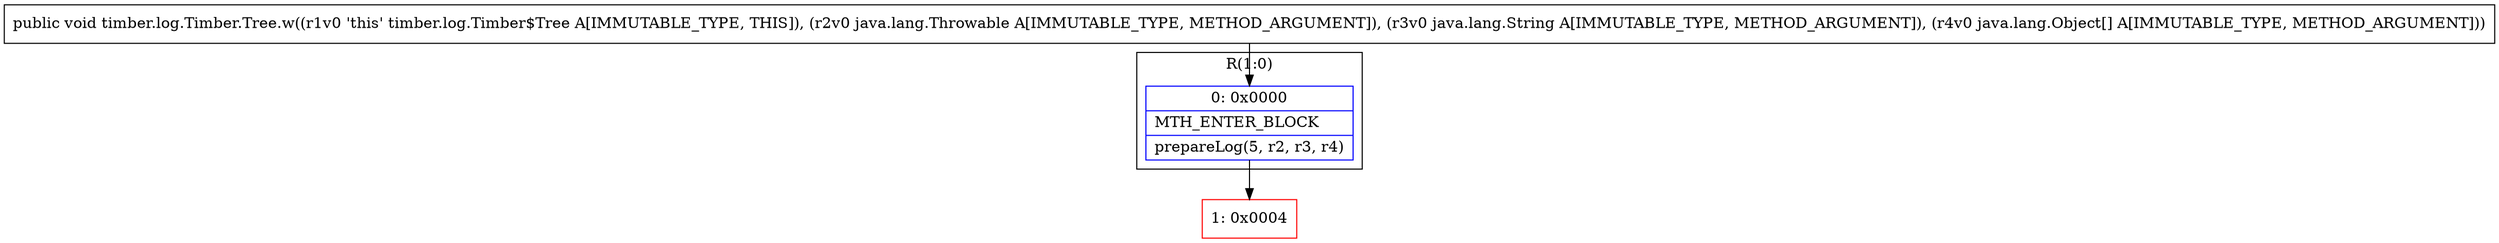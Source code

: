 digraph "CFG fortimber.log.Timber.Tree.w(Ljava\/lang\/Throwable;Ljava\/lang\/String;[Ljava\/lang\/Object;)V" {
subgraph cluster_Region_1464016039 {
label = "R(1:0)";
node [shape=record,color=blue];
Node_0 [shape=record,label="{0\:\ 0x0000|MTH_ENTER_BLOCK\l|prepareLog(5, r2, r3, r4)\l}"];
}
Node_1 [shape=record,color=red,label="{1\:\ 0x0004}"];
MethodNode[shape=record,label="{public void timber.log.Timber.Tree.w((r1v0 'this' timber.log.Timber$Tree A[IMMUTABLE_TYPE, THIS]), (r2v0 java.lang.Throwable A[IMMUTABLE_TYPE, METHOD_ARGUMENT]), (r3v0 java.lang.String A[IMMUTABLE_TYPE, METHOD_ARGUMENT]), (r4v0 java.lang.Object[] A[IMMUTABLE_TYPE, METHOD_ARGUMENT])) }"];
MethodNode -> Node_0;
Node_0 -> Node_1;
}

